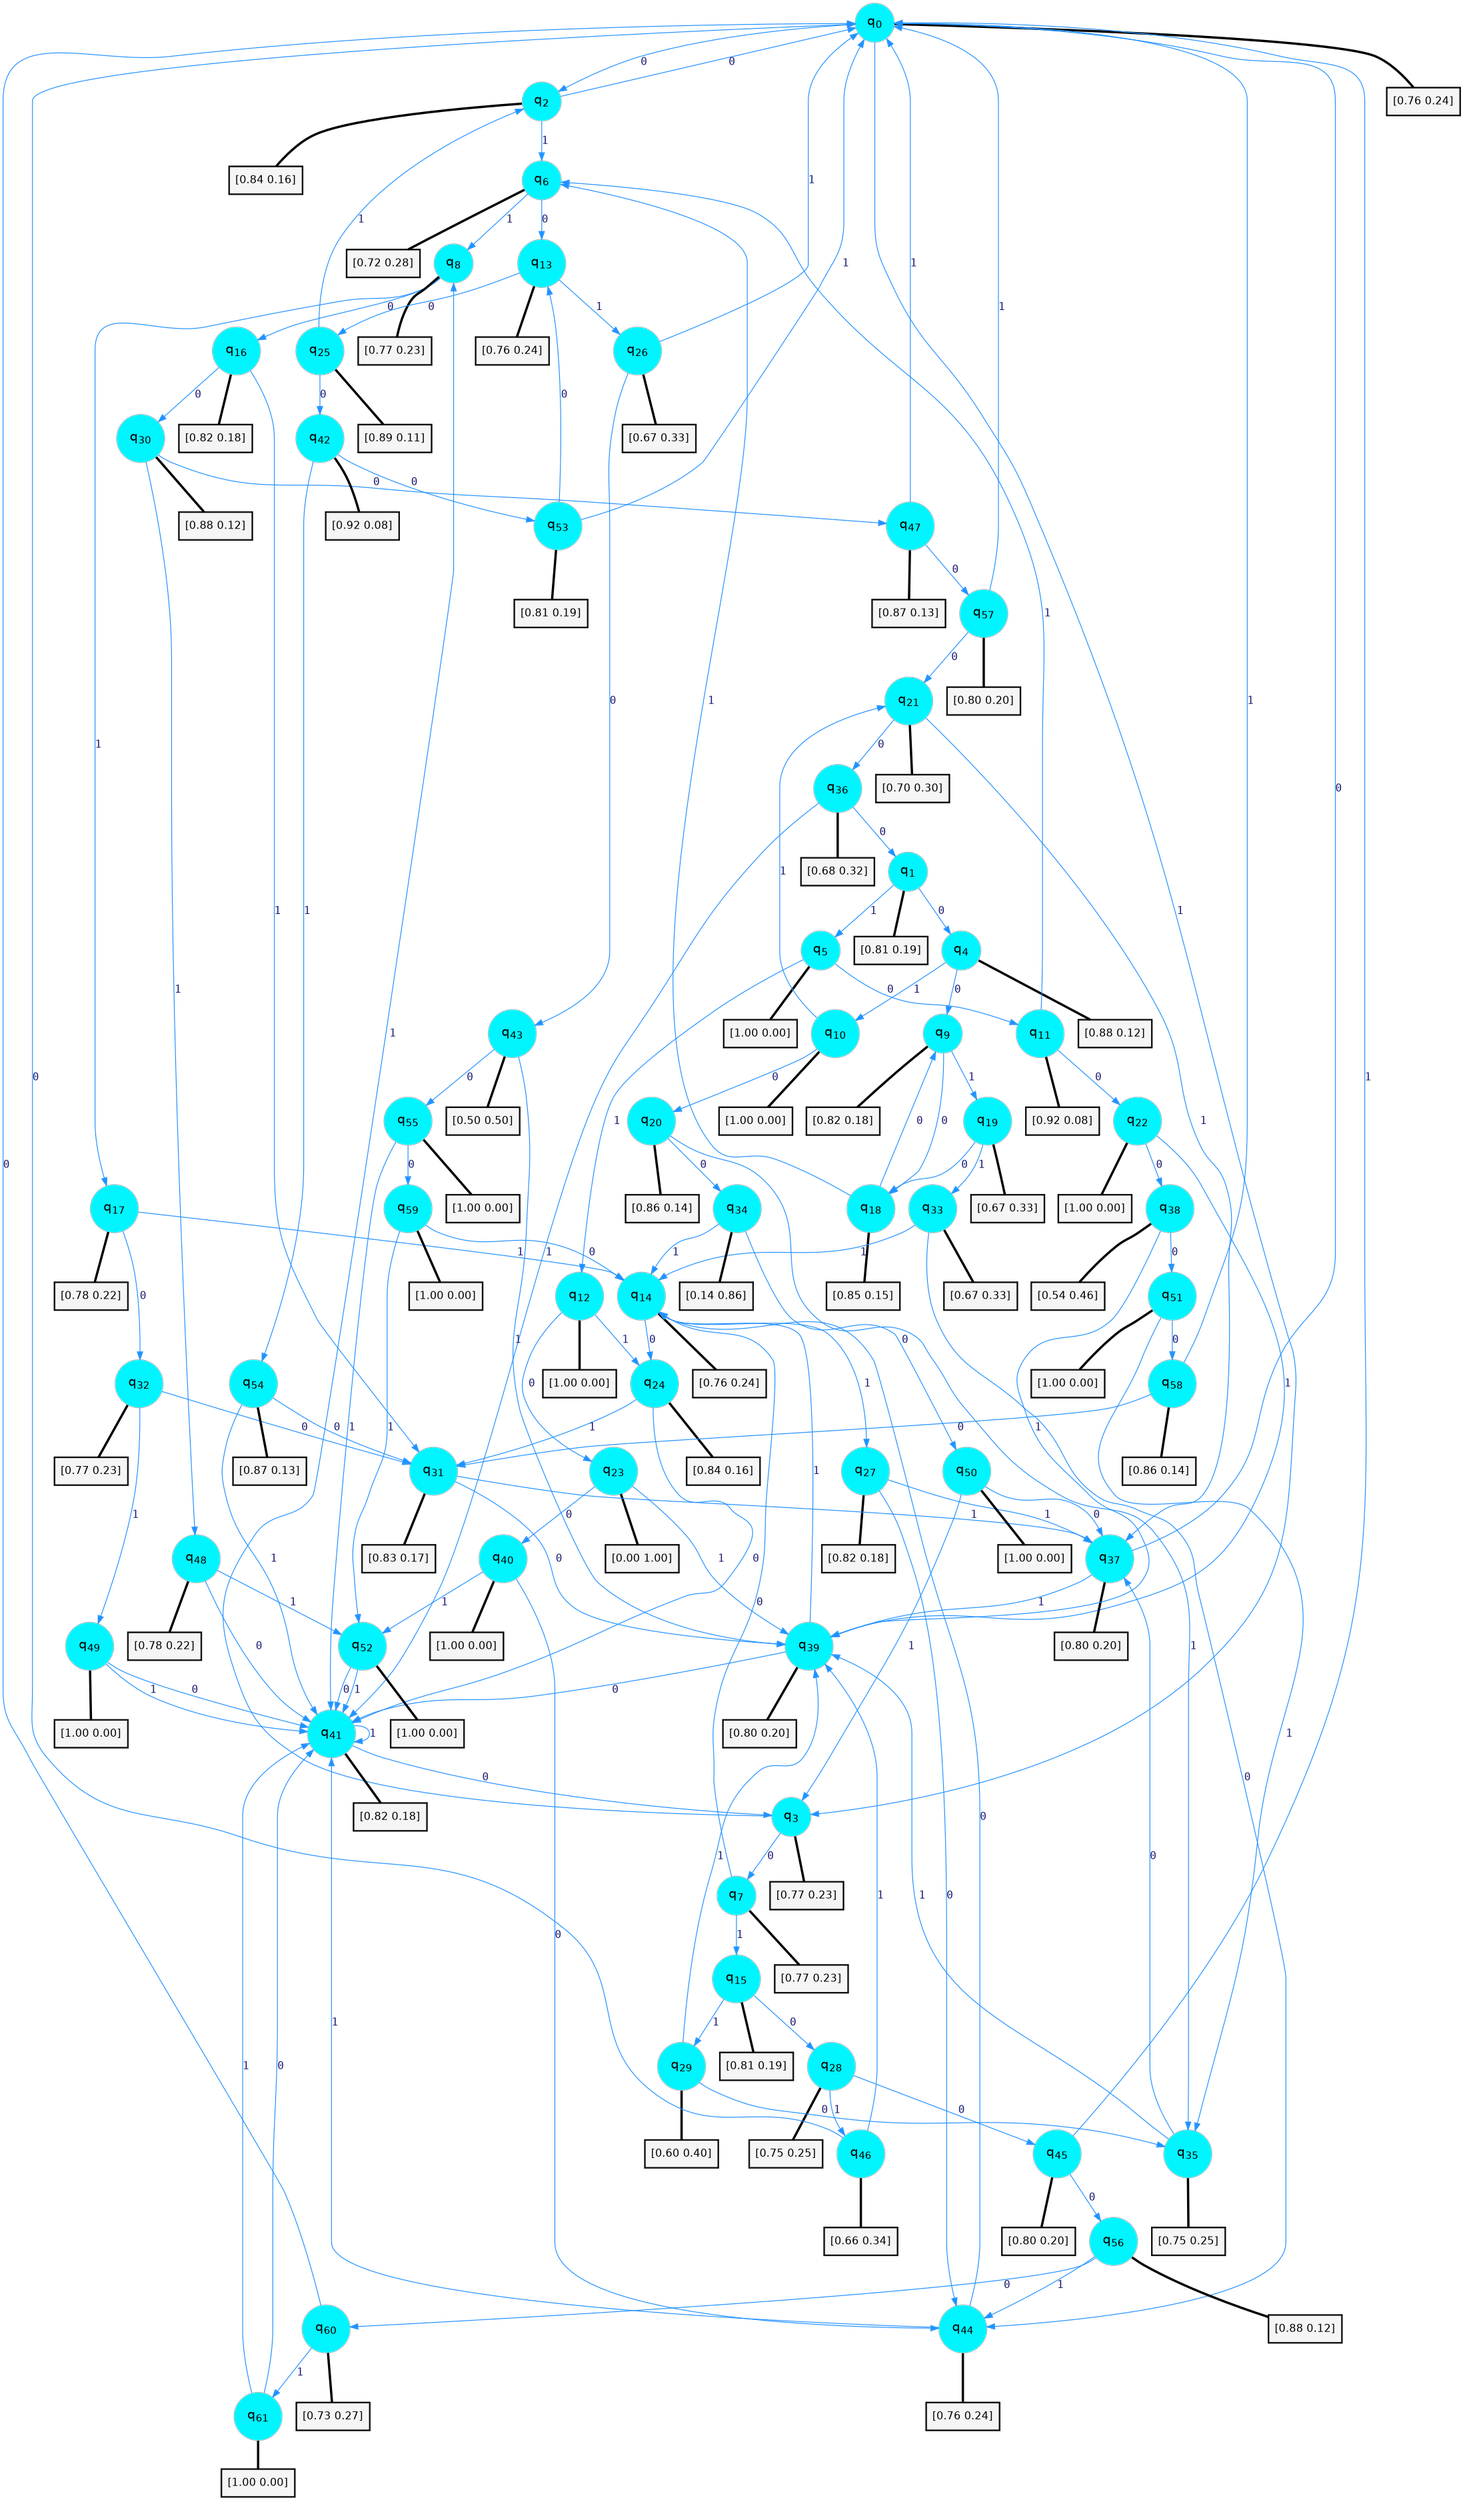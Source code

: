 digraph G {
graph [
bgcolor=transparent, dpi=300, rankdir=TD, size="40,25"];
node [
color=gray, fillcolor=turquoise1, fontcolor=black, fontname=Helvetica, fontsize=16, fontweight=bold, shape=circle, style=filled];
edge [
arrowsize=1, color=dodgerblue1, fontcolor=midnightblue, fontname=courier, fontweight=bold, penwidth=1, style=solid, weight=20];
0[label=<q<SUB>0</SUB>>];
1[label=<q<SUB>1</SUB>>];
2[label=<q<SUB>2</SUB>>];
3[label=<q<SUB>3</SUB>>];
4[label=<q<SUB>4</SUB>>];
5[label=<q<SUB>5</SUB>>];
6[label=<q<SUB>6</SUB>>];
7[label=<q<SUB>7</SUB>>];
8[label=<q<SUB>8</SUB>>];
9[label=<q<SUB>9</SUB>>];
10[label=<q<SUB>10</SUB>>];
11[label=<q<SUB>11</SUB>>];
12[label=<q<SUB>12</SUB>>];
13[label=<q<SUB>13</SUB>>];
14[label=<q<SUB>14</SUB>>];
15[label=<q<SUB>15</SUB>>];
16[label=<q<SUB>16</SUB>>];
17[label=<q<SUB>17</SUB>>];
18[label=<q<SUB>18</SUB>>];
19[label=<q<SUB>19</SUB>>];
20[label=<q<SUB>20</SUB>>];
21[label=<q<SUB>21</SUB>>];
22[label=<q<SUB>22</SUB>>];
23[label=<q<SUB>23</SUB>>];
24[label=<q<SUB>24</SUB>>];
25[label=<q<SUB>25</SUB>>];
26[label=<q<SUB>26</SUB>>];
27[label=<q<SUB>27</SUB>>];
28[label=<q<SUB>28</SUB>>];
29[label=<q<SUB>29</SUB>>];
30[label=<q<SUB>30</SUB>>];
31[label=<q<SUB>31</SUB>>];
32[label=<q<SUB>32</SUB>>];
33[label=<q<SUB>33</SUB>>];
34[label=<q<SUB>34</SUB>>];
35[label=<q<SUB>35</SUB>>];
36[label=<q<SUB>36</SUB>>];
37[label=<q<SUB>37</SUB>>];
38[label=<q<SUB>38</SUB>>];
39[label=<q<SUB>39</SUB>>];
40[label=<q<SUB>40</SUB>>];
41[label=<q<SUB>41</SUB>>];
42[label=<q<SUB>42</SUB>>];
43[label=<q<SUB>43</SUB>>];
44[label=<q<SUB>44</SUB>>];
45[label=<q<SUB>45</SUB>>];
46[label=<q<SUB>46</SUB>>];
47[label=<q<SUB>47</SUB>>];
48[label=<q<SUB>48</SUB>>];
49[label=<q<SUB>49</SUB>>];
50[label=<q<SUB>50</SUB>>];
51[label=<q<SUB>51</SUB>>];
52[label=<q<SUB>52</SUB>>];
53[label=<q<SUB>53</SUB>>];
54[label=<q<SUB>54</SUB>>];
55[label=<q<SUB>55</SUB>>];
56[label=<q<SUB>56</SUB>>];
57[label=<q<SUB>57</SUB>>];
58[label=<q<SUB>58</SUB>>];
59[label=<q<SUB>59</SUB>>];
60[label=<q<SUB>60</SUB>>];
61[label=<q<SUB>61</SUB>>];
62[label="[0.76 0.24]", shape=box,fontcolor=black, fontname=Helvetica, fontsize=14, penwidth=2, fillcolor=whitesmoke,color=black];
63[label="[0.81 0.19]", shape=box,fontcolor=black, fontname=Helvetica, fontsize=14, penwidth=2, fillcolor=whitesmoke,color=black];
64[label="[0.84 0.16]", shape=box,fontcolor=black, fontname=Helvetica, fontsize=14, penwidth=2, fillcolor=whitesmoke,color=black];
65[label="[0.77 0.23]", shape=box,fontcolor=black, fontname=Helvetica, fontsize=14, penwidth=2, fillcolor=whitesmoke,color=black];
66[label="[0.88 0.12]", shape=box,fontcolor=black, fontname=Helvetica, fontsize=14, penwidth=2, fillcolor=whitesmoke,color=black];
67[label="[1.00 0.00]", shape=box,fontcolor=black, fontname=Helvetica, fontsize=14, penwidth=2, fillcolor=whitesmoke,color=black];
68[label="[0.72 0.28]", shape=box,fontcolor=black, fontname=Helvetica, fontsize=14, penwidth=2, fillcolor=whitesmoke,color=black];
69[label="[0.77 0.23]", shape=box,fontcolor=black, fontname=Helvetica, fontsize=14, penwidth=2, fillcolor=whitesmoke,color=black];
70[label="[0.77 0.23]", shape=box,fontcolor=black, fontname=Helvetica, fontsize=14, penwidth=2, fillcolor=whitesmoke,color=black];
71[label="[0.82 0.18]", shape=box,fontcolor=black, fontname=Helvetica, fontsize=14, penwidth=2, fillcolor=whitesmoke,color=black];
72[label="[1.00 0.00]", shape=box,fontcolor=black, fontname=Helvetica, fontsize=14, penwidth=2, fillcolor=whitesmoke,color=black];
73[label="[0.92 0.08]", shape=box,fontcolor=black, fontname=Helvetica, fontsize=14, penwidth=2, fillcolor=whitesmoke,color=black];
74[label="[1.00 0.00]", shape=box,fontcolor=black, fontname=Helvetica, fontsize=14, penwidth=2, fillcolor=whitesmoke,color=black];
75[label="[0.76 0.24]", shape=box,fontcolor=black, fontname=Helvetica, fontsize=14, penwidth=2, fillcolor=whitesmoke,color=black];
76[label="[0.76 0.24]", shape=box,fontcolor=black, fontname=Helvetica, fontsize=14, penwidth=2, fillcolor=whitesmoke,color=black];
77[label="[0.81 0.19]", shape=box,fontcolor=black, fontname=Helvetica, fontsize=14, penwidth=2, fillcolor=whitesmoke,color=black];
78[label="[0.82 0.18]", shape=box,fontcolor=black, fontname=Helvetica, fontsize=14, penwidth=2, fillcolor=whitesmoke,color=black];
79[label="[0.78 0.22]", shape=box,fontcolor=black, fontname=Helvetica, fontsize=14, penwidth=2, fillcolor=whitesmoke,color=black];
80[label="[0.85 0.15]", shape=box,fontcolor=black, fontname=Helvetica, fontsize=14, penwidth=2, fillcolor=whitesmoke,color=black];
81[label="[0.67 0.33]", shape=box,fontcolor=black, fontname=Helvetica, fontsize=14, penwidth=2, fillcolor=whitesmoke,color=black];
82[label="[0.86 0.14]", shape=box,fontcolor=black, fontname=Helvetica, fontsize=14, penwidth=2, fillcolor=whitesmoke,color=black];
83[label="[0.70 0.30]", shape=box,fontcolor=black, fontname=Helvetica, fontsize=14, penwidth=2, fillcolor=whitesmoke,color=black];
84[label="[1.00 0.00]", shape=box,fontcolor=black, fontname=Helvetica, fontsize=14, penwidth=2, fillcolor=whitesmoke,color=black];
85[label="[0.00 1.00]", shape=box,fontcolor=black, fontname=Helvetica, fontsize=14, penwidth=2, fillcolor=whitesmoke,color=black];
86[label="[0.84 0.16]", shape=box,fontcolor=black, fontname=Helvetica, fontsize=14, penwidth=2, fillcolor=whitesmoke,color=black];
87[label="[0.89 0.11]", shape=box,fontcolor=black, fontname=Helvetica, fontsize=14, penwidth=2, fillcolor=whitesmoke,color=black];
88[label="[0.67 0.33]", shape=box,fontcolor=black, fontname=Helvetica, fontsize=14, penwidth=2, fillcolor=whitesmoke,color=black];
89[label="[0.82 0.18]", shape=box,fontcolor=black, fontname=Helvetica, fontsize=14, penwidth=2, fillcolor=whitesmoke,color=black];
90[label="[0.75 0.25]", shape=box,fontcolor=black, fontname=Helvetica, fontsize=14, penwidth=2, fillcolor=whitesmoke,color=black];
91[label="[0.60 0.40]", shape=box,fontcolor=black, fontname=Helvetica, fontsize=14, penwidth=2, fillcolor=whitesmoke,color=black];
92[label="[0.88 0.12]", shape=box,fontcolor=black, fontname=Helvetica, fontsize=14, penwidth=2, fillcolor=whitesmoke,color=black];
93[label="[0.83 0.17]", shape=box,fontcolor=black, fontname=Helvetica, fontsize=14, penwidth=2, fillcolor=whitesmoke,color=black];
94[label="[0.77 0.23]", shape=box,fontcolor=black, fontname=Helvetica, fontsize=14, penwidth=2, fillcolor=whitesmoke,color=black];
95[label="[0.67 0.33]", shape=box,fontcolor=black, fontname=Helvetica, fontsize=14, penwidth=2, fillcolor=whitesmoke,color=black];
96[label="[0.14 0.86]", shape=box,fontcolor=black, fontname=Helvetica, fontsize=14, penwidth=2, fillcolor=whitesmoke,color=black];
97[label="[0.75 0.25]", shape=box,fontcolor=black, fontname=Helvetica, fontsize=14, penwidth=2, fillcolor=whitesmoke,color=black];
98[label="[0.68 0.32]", shape=box,fontcolor=black, fontname=Helvetica, fontsize=14, penwidth=2, fillcolor=whitesmoke,color=black];
99[label="[0.80 0.20]", shape=box,fontcolor=black, fontname=Helvetica, fontsize=14, penwidth=2, fillcolor=whitesmoke,color=black];
100[label="[0.54 0.46]", shape=box,fontcolor=black, fontname=Helvetica, fontsize=14, penwidth=2, fillcolor=whitesmoke,color=black];
101[label="[0.80 0.20]", shape=box,fontcolor=black, fontname=Helvetica, fontsize=14, penwidth=2, fillcolor=whitesmoke,color=black];
102[label="[1.00 0.00]", shape=box,fontcolor=black, fontname=Helvetica, fontsize=14, penwidth=2, fillcolor=whitesmoke,color=black];
103[label="[0.82 0.18]", shape=box,fontcolor=black, fontname=Helvetica, fontsize=14, penwidth=2, fillcolor=whitesmoke,color=black];
104[label="[0.92 0.08]", shape=box,fontcolor=black, fontname=Helvetica, fontsize=14, penwidth=2, fillcolor=whitesmoke,color=black];
105[label="[0.50 0.50]", shape=box,fontcolor=black, fontname=Helvetica, fontsize=14, penwidth=2, fillcolor=whitesmoke,color=black];
106[label="[0.76 0.24]", shape=box,fontcolor=black, fontname=Helvetica, fontsize=14, penwidth=2, fillcolor=whitesmoke,color=black];
107[label="[0.80 0.20]", shape=box,fontcolor=black, fontname=Helvetica, fontsize=14, penwidth=2, fillcolor=whitesmoke,color=black];
108[label="[0.66 0.34]", shape=box,fontcolor=black, fontname=Helvetica, fontsize=14, penwidth=2, fillcolor=whitesmoke,color=black];
109[label="[0.87 0.13]", shape=box,fontcolor=black, fontname=Helvetica, fontsize=14, penwidth=2, fillcolor=whitesmoke,color=black];
110[label="[0.78 0.22]", shape=box,fontcolor=black, fontname=Helvetica, fontsize=14, penwidth=2, fillcolor=whitesmoke,color=black];
111[label="[1.00 0.00]", shape=box,fontcolor=black, fontname=Helvetica, fontsize=14, penwidth=2, fillcolor=whitesmoke,color=black];
112[label="[1.00 0.00]", shape=box,fontcolor=black, fontname=Helvetica, fontsize=14, penwidth=2, fillcolor=whitesmoke,color=black];
113[label="[1.00 0.00]", shape=box,fontcolor=black, fontname=Helvetica, fontsize=14, penwidth=2, fillcolor=whitesmoke,color=black];
114[label="[1.00 0.00]", shape=box,fontcolor=black, fontname=Helvetica, fontsize=14, penwidth=2, fillcolor=whitesmoke,color=black];
115[label="[0.81 0.19]", shape=box,fontcolor=black, fontname=Helvetica, fontsize=14, penwidth=2, fillcolor=whitesmoke,color=black];
116[label="[0.87 0.13]", shape=box,fontcolor=black, fontname=Helvetica, fontsize=14, penwidth=2, fillcolor=whitesmoke,color=black];
117[label="[1.00 0.00]", shape=box,fontcolor=black, fontname=Helvetica, fontsize=14, penwidth=2, fillcolor=whitesmoke,color=black];
118[label="[0.88 0.12]", shape=box,fontcolor=black, fontname=Helvetica, fontsize=14, penwidth=2, fillcolor=whitesmoke,color=black];
119[label="[0.80 0.20]", shape=box,fontcolor=black, fontname=Helvetica, fontsize=14, penwidth=2, fillcolor=whitesmoke,color=black];
120[label="[0.86 0.14]", shape=box,fontcolor=black, fontname=Helvetica, fontsize=14, penwidth=2, fillcolor=whitesmoke,color=black];
121[label="[1.00 0.00]", shape=box,fontcolor=black, fontname=Helvetica, fontsize=14, penwidth=2, fillcolor=whitesmoke,color=black];
122[label="[0.73 0.27]", shape=box,fontcolor=black, fontname=Helvetica, fontsize=14, penwidth=2, fillcolor=whitesmoke,color=black];
123[label="[1.00 0.00]", shape=box,fontcolor=black, fontname=Helvetica, fontsize=14, penwidth=2, fillcolor=whitesmoke,color=black];
0->2 [label=0];
0->3 [label=1];
0->62 [arrowhead=none, penwidth=3,color=black];
1->4 [label=0];
1->5 [label=1];
1->63 [arrowhead=none, penwidth=3,color=black];
2->0 [label=0];
2->6 [label=1];
2->64 [arrowhead=none, penwidth=3,color=black];
3->7 [label=0];
3->8 [label=1];
3->65 [arrowhead=none, penwidth=3,color=black];
4->9 [label=0];
4->10 [label=1];
4->66 [arrowhead=none, penwidth=3,color=black];
5->11 [label=0];
5->12 [label=1];
5->67 [arrowhead=none, penwidth=3,color=black];
6->13 [label=0];
6->8 [label=1];
6->68 [arrowhead=none, penwidth=3,color=black];
7->14 [label=0];
7->15 [label=1];
7->69 [arrowhead=none, penwidth=3,color=black];
8->16 [label=0];
8->17 [label=1];
8->70 [arrowhead=none, penwidth=3,color=black];
9->18 [label=0];
9->19 [label=1];
9->71 [arrowhead=none, penwidth=3,color=black];
10->20 [label=0];
10->21 [label=1];
10->72 [arrowhead=none, penwidth=3,color=black];
11->22 [label=0];
11->6 [label=1];
11->73 [arrowhead=none, penwidth=3,color=black];
12->23 [label=0];
12->24 [label=1];
12->74 [arrowhead=none, penwidth=3,color=black];
13->25 [label=0];
13->26 [label=1];
13->75 [arrowhead=none, penwidth=3,color=black];
14->24 [label=0];
14->27 [label=1];
14->76 [arrowhead=none, penwidth=3,color=black];
15->28 [label=0];
15->29 [label=1];
15->77 [arrowhead=none, penwidth=3,color=black];
16->30 [label=0];
16->31 [label=1];
16->78 [arrowhead=none, penwidth=3,color=black];
17->32 [label=0];
17->14 [label=1];
17->79 [arrowhead=none, penwidth=3,color=black];
18->9 [label=0];
18->6 [label=1];
18->80 [arrowhead=none, penwidth=3,color=black];
19->18 [label=0];
19->33 [label=1];
19->81 [arrowhead=none, penwidth=3,color=black];
20->34 [label=0];
20->35 [label=1];
20->82 [arrowhead=none, penwidth=3,color=black];
21->36 [label=0];
21->37 [label=1];
21->83 [arrowhead=none, penwidth=3,color=black];
22->38 [label=0];
22->39 [label=1];
22->84 [arrowhead=none, penwidth=3,color=black];
23->40 [label=0];
23->39 [label=1];
23->85 [arrowhead=none, penwidth=3,color=black];
24->41 [label=0];
24->31 [label=1];
24->86 [arrowhead=none, penwidth=3,color=black];
25->42 [label=0];
25->2 [label=1];
25->87 [arrowhead=none, penwidth=3,color=black];
26->43 [label=0];
26->0 [label=1];
26->88 [arrowhead=none, penwidth=3,color=black];
27->44 [label=0];
27->37 [label=1];
27->89 [arrowhead=none, penwidth=3,color=black];
28->45 [label=0];
28->46 [label=1];
28->90 [arrowhead=none, penwidth=3,color=black];
29->35 [label=0];
29->39 [label=1];
29->91 [arrowhead=none, penwidth=3,color=black];
30->47 [label=0];
30->48 [label=1];
30->92 [arrowhead=none, penwidth=3,color=black];
31->39 [label=0];
31->37 [label=1];
31->93 [arrowhead=none, penwidth=3,color=black];
32->31 [label=0];
32->49 [label=1];
32->94 [arrowhead=none, penwidth=3,color=black];
33->44 [label=0];
33->14 [label=1];
33->95 [arrowhead=none, penwidth=3,color=black];
34->50 [label=0];
34->14 [label=1];
34->96 [arrowhead=none, penwidth=3,color=black];
35->37 [label=0];
35->39 [label=1];
35->97 [arrowhead=none, penwidth=3,color=black];
36->1 [label=0];
36->41 [label=1];
36->98 [arrowhead=none, penwidth=3,color=black];
37->0 [label=0];
37->39 [label=1];
37->99 [arrowhead=none, penwidth=3,color=black];
38->51 [label=0];
38->39 [label=1];
38->100 [arrowhead=none, penwidth=3,color=black];
39->41 [label=0];
39->14 [label=1];
39->101 [arrowhead=none, penwidth=3,color=black];
40->44 [label=0];
40->52 [label=1];
40->102 [arrowhead=none, penwidth=3,color=black];
41->3 [label=0];
41->41 [label=1];
41->103 [arrowhead=none, penwidth=3,color=black];
42->53 [label=0];
42->54 [label=1];
42->104 [arrowhead=none, penwidth=3,color=black];
43->55 [label=0];
43->39 [label=1];
43->105 [arrowhead=none, penwidth=3,color=black];
44->14 [label=0];
44->41 [label=1];
44->106 [arrowhead=none, penwidth=3,color=black];
45->56 [label=0];
45->0 [label=1];
45->107 [arrowhead=none, penwidth=3,color=black];
46->0 [label=0];
46->39 [label=1];
46->108 [arrowhead=none, penwidth=3,color=black];
47->57 [label=0];
47->0 [label=1];
47->109 [arrowhead=none, penwidth=3,color=black];
48->41 [label=0];
48->52 [label=1];
48->110 [arrowhead=none, penwidth=3,color=black];
49->41 [label=0];
49->41 [label=1];
49->111 [arrowhead=none, penwidth=3,color=black];
50->37 [label=0];
50->3 [label=1];
50->112 [arrowhead=none, penwidth=3,color=black];
51->58 [label=0];
51->35 [label=1];
51->113 [arrowhead=none, penwidth=3,color=black];
52->41 [label=0];
52->41 [label=1];
52->114 [arrowhead=none, penwidth=3,color=black];
53->13 [label=0];
53->0 [label=1];
53->115 [arrowhead=none, penwidth=3,color=black];
54->31 [label=0];
54->41 [label=1];
54->116 [arrowhead=none, penwidth=3,color=black];
55->59 [label=0];
55->41 [label=1];
55->117 [arrowhead=none, penwidth=3,color=black];
56->60 [label=0];
56->44 [label=1];
56->118 [arrowhead=none, penwidth=3,color=black];
57->21 [label=0];
57->0 [label=1];
57->119 [arrowhead=none, penwidth=3,color=black];
58->31 [label=0];
58->0 [label=1];
58->120 [arrowhead=none, penwidth=3,color=black];
59->14 [label=0];
59->52 [label=1];
59->121 [arrowhead=none, penwidth=3,color=black];
60->0 [label=0];
60->61 [label=1];
60->122 [arrowhead=none, penwidth=3,color=black];
61->41 [label=0];
61->41 [label=1];
61->123 [arrowhead=none, penwidth=3,color=black];
}
